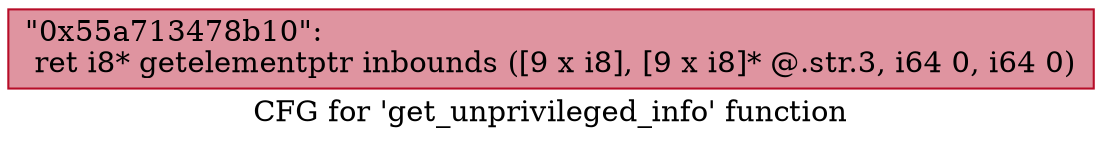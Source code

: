digraph "CFG for 'get_unprivileged_info' function" {
	label="CFG for 'get_unprivileged_info' function";

	Node0x55a713478b10 [shape=record,color="#b70d28ff", style=filled, fillcolor="#b70d2870",label="{\"0x55a713478b10\":\l  ret i8* getelementptr inbounds ([9 x i8], [9 x i8]* @.str.3, i64 0, i64 0)\l}"];
}
